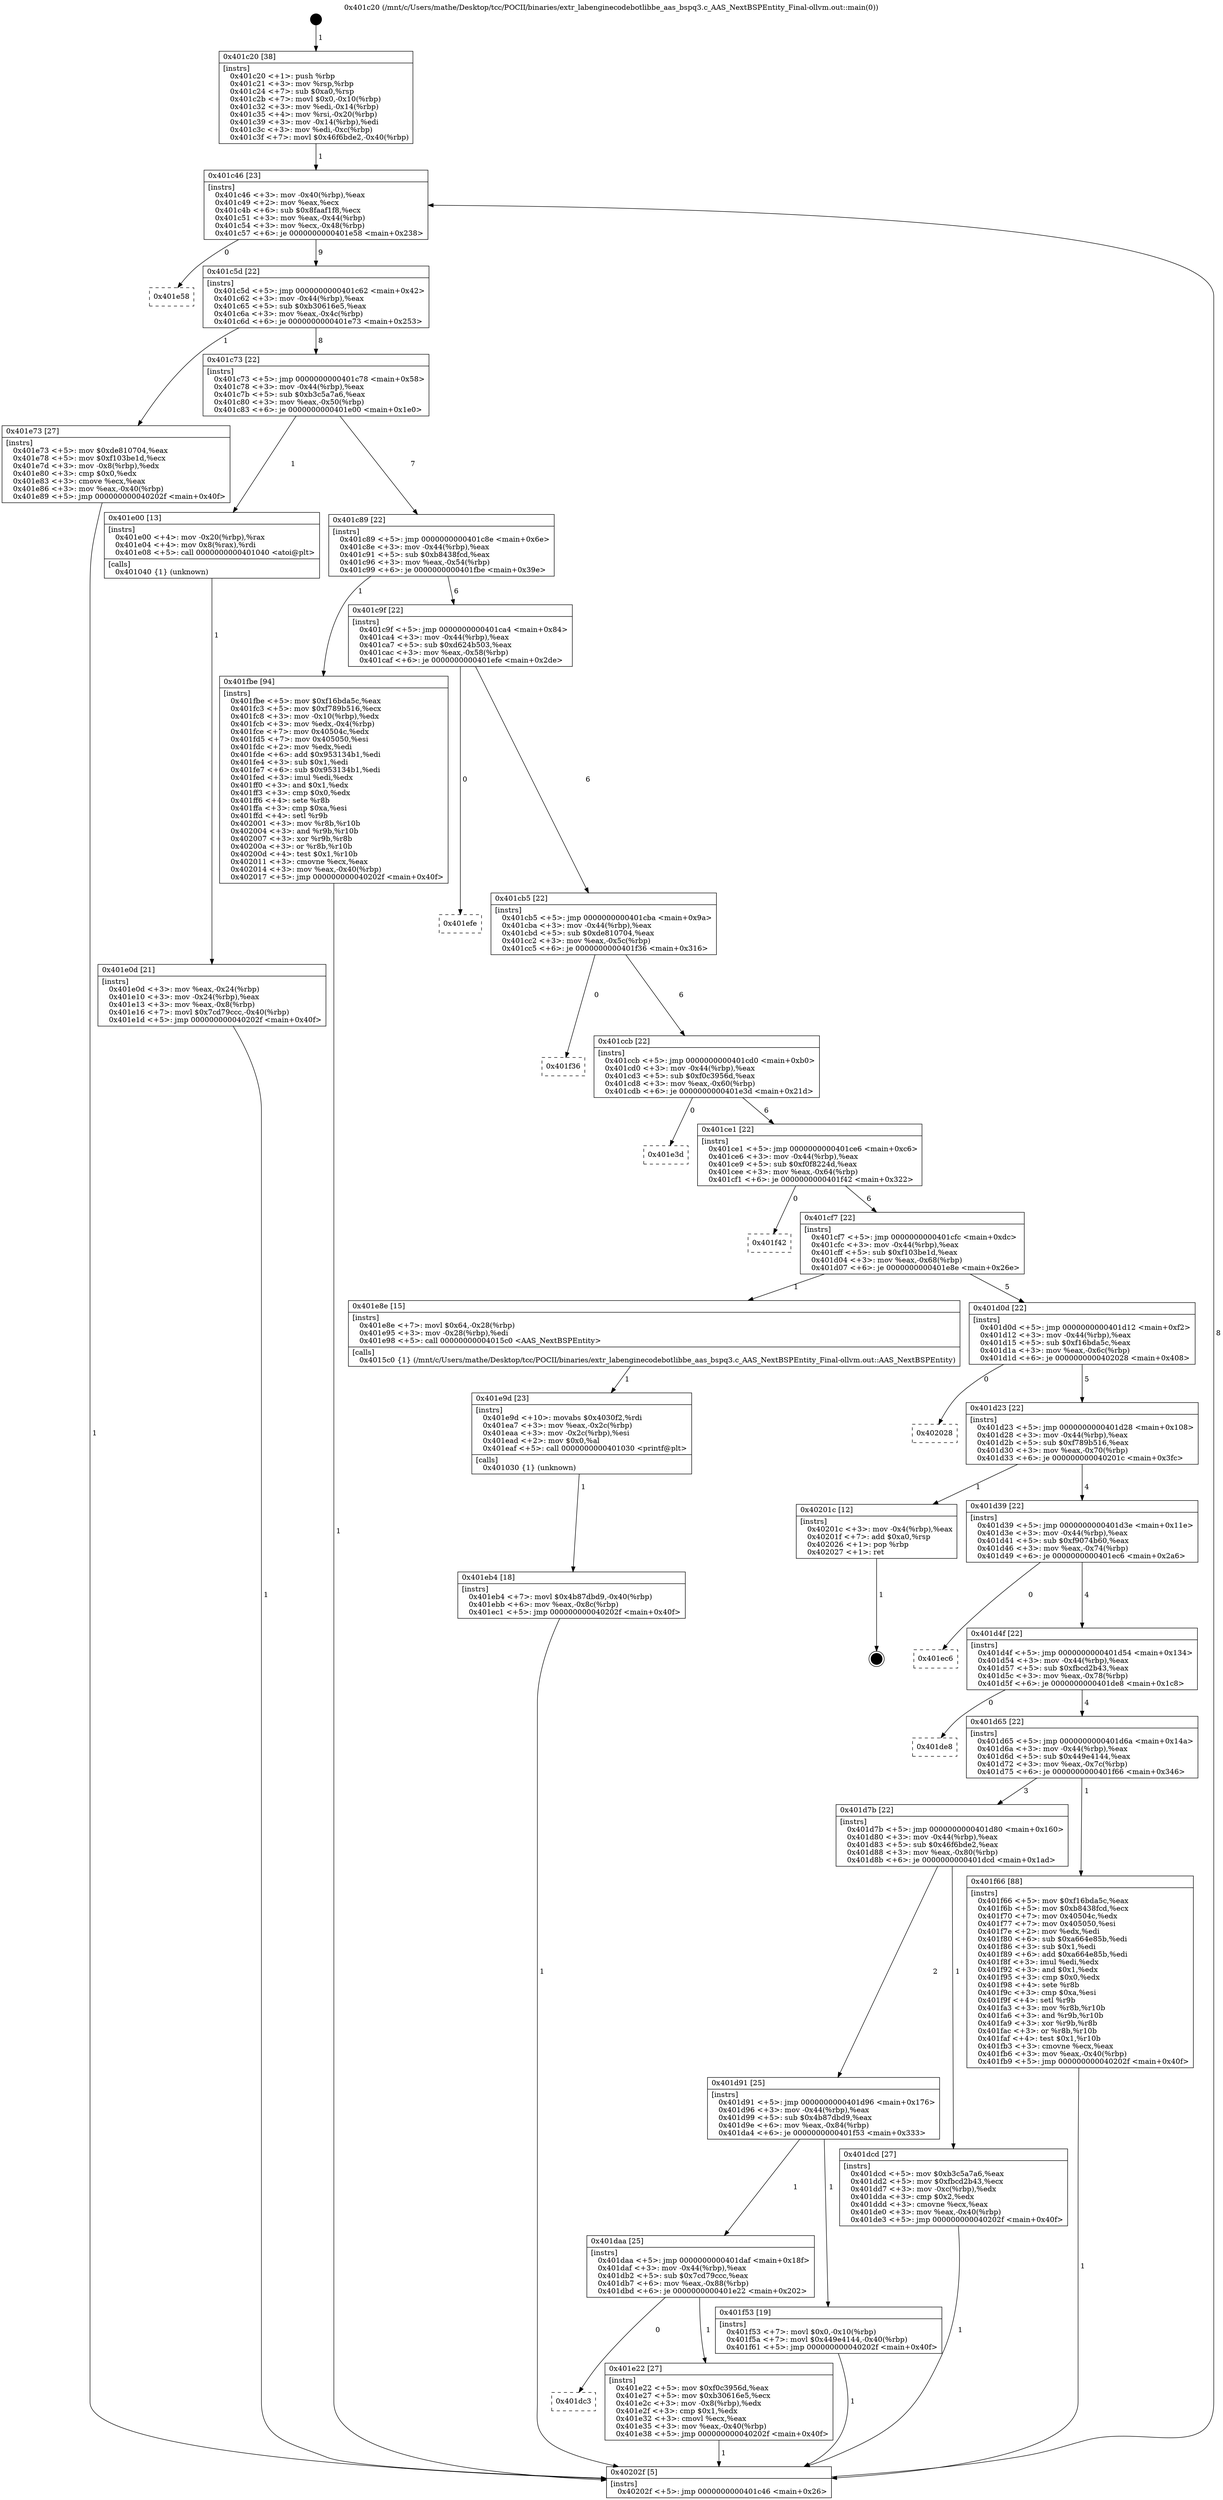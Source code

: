 digraph "0x401c20" {
  label = "0x401c20 (/mnt/c/Users/mathe/Desktop/tcc/POCII/binaries/extr_labenginecodebotlibbe_aas_bspq3.c_AAS_NextBSPEntity_Final-ollvm.out::main(0))"
  labelloc = "t"
  node[shape=record]

  Entry [label="",width=0.3,height=0.3,shape=circle,fillcolor=black,style=filled]
  "0x401c46" [label="{
     0x401c46 [23]\l
     | [instrs]\l
     &nbsp;&nbsp;0x401c46 \<+3\>: mov -0x40(%rbp),%eax\l
     &nbsp;&nbsp;0x401c49 \<+2\>: mov %eax,%ecx\l
     &nbsp;&nbsp;0x401c4b \<+6\>: sub $0x8faaf1f8,%ecx\l
     &nbsp;&nbsp;0x401c51 \<+3\>: mov %eax,-0x44(%rbp)\l
     &nbsp;&nbsp;0x401c54 \<+3\>: mov %ecx,-0x48(%rbp)\l
     &nbsp;&nbsp;0x401c57 \<+6\>: je 0000000000401e58 \<main+0x238\>\l
  }"]
  "0x401e58" [label="{
     0x401e58\l
  }", style=dashed]
  "0x401c5d" [label="{
     0x401c5d [22]\l
     | [instrs]\l
     &nbsp;&nbsp;0x401c5d \<+5\>: jmp 0000000000401c62 \<main+0x42\>\l
     &nbsp;&nbsp;0x401c62 \<+3\>: mov -0x44(%rbp),%eax\l
     &nbsp;&nbsp;0x401c65 \<+5\>: sub $0xb30616e5,%eax\l
     &nbsp;&nbsp;0x401c6a \<+3\>: mov %eax,-0x4c(%rbp)\l
     &nbsp;&nbsp;0x401c6d \<+6\>: je 0000000000401e73 \<main+0x253\>\l
  }"]
  Exit [label="",width=0.3,height=0.3,shape=circle,fillcolor=black,style=filled,peripheries=2]
  "0x401e73" [label="{
     0x401e73 [27]\l
     | [instrs]\l
     &nbsp;&nbsp;0x401e73 \<+5\>: mov $0xde810704,%eax\l
     &nbsp;&nbsp;0x401e78 \<+5\>: mov $0xf103be1d,%ecx\l
     &nbsp;&nbsp;0x401e7d \<+3\>: mov -0x8(%rbp),%edx\l
     &nbsp;&nbsp;0x401e80 \<+3\>: cmp $0x0,%edx\l
     &nbsp;&nbsp;0x401e83 \<+3\>: cmove %ecx,%eax\l
     &nbsp;&nbsp;0x401e86 \<+3\>: mov %eax,-0x40(%rbp)\l
     &nbsp;&nbsp;0x401e89 \<+5\>: jmp 000000000040202f \<main+0x40f\>\l
  }"]
  "0x401c73" [label="{
     0x401c73 [22]\l
     | [instrs]\l
     &nbsp;&nbsp;0x401c73 \<+5\>: jmp 0000000000401c78 \<main+0x58\>\l
     &nbsp;&nbsp;0x401c78 \<+3\>: mov -0x44(%rbp),%eax\l
     &nbsp;&nbsp;0x401c7b \<+5\>: sub $0xb3c5a7a6,%eax\l
     &nbsp;&nbsp;0x401c80 \<+3\>: mov %eax,-0x50(%rbp)\l
     &nbsp;&nbsp;0x401c83 \<+6\>: je 0000000000401e00 \<main+0x1e0\>\l
  }"]
  "0x401eb4" [label="{
     0x401eb4 [18]\l
     | [instrs]\l
     &nbsp;&nbsp;0x401eb4 \<+7\>: movl $0x4b87dbd9,-0x40(%rbp)\l
     &nbsp;&nbsp;0x401ebb \<+6\>: mov %eax,-0x8c(%rbp)\l
     &nbsp;&nbsp;0x401ec1 \<+5\>: jmp 000000000040202f \<main+0x40f\>\l
  }"]
  "0x401e00" [label="{
     0x401e00 [13]\l
     | [instrs]\l
     &nbsp;&nbsp;0x401e00 \<+4\>: mov -0x20(%rbp),%rax\l
     &nbsp;&nbsp;0x401e04 \<+4\>: mov 0x8(%rax),%rdi\l
     &nbsp;&nbsp;0x401e08 \<+5\>: call 0000000000401040 \<atoi@plt\>\l
     | [calls]\l
     &nbsp;&nbsp;0x401040 \{1\} (unknown)\l
  }"]
  "0x401c89" [label="{
     0x401c89 [22]\l
     | [instrs]\l
     &nbsp;&nbsp;0x401c89 \<+5\>: jmp 0000000000401c8e \<main+0x6e\>\l
     &nbsp;&nbsp;0x401c8e \<+3\>: mov -0x44(%rbp),%eax\l
     &nbsp;&nbsp;0x401c91 \<+5\>: sub $0xb8438fcd,%eax\l
     &nbsp;&nbsp;0x401c96 \<+3\>: mov %eax,-0x54(%rbp)\l
     &nbsp;&nbsp;0x401c99 \<+6\>: je 0000000000401fbe \<main+0x39e\>\l
  }"]
  "0x401e9d" [label="{
     0x401e9d [23]\l
     | [instrs]\l
     &nbsp;&nbsp;0x401e9d \<+10\>: movabs $0x4030f2,%rdi\l
     &nbsp;&nbsp;0x401ea7 \<+3\>: mov %eax,-0x2c(%rbp)\l
     &nbsp;&nbsp;0x401eaa \<+3\>: mov -0x2c(%rbp),%esi\l
     &nbsp;&nbsp;0x401ead \<+2\>: mov $0x0,%al\l
     &nbsp;&nbsp;0x401eaf \<+5\>: call 0000000000401030 \<printf@plt\>\l
     | [calls]\l
     &nbsp;&nbsp;0x401030 \{1\} (unknown)\l
  }"]
  "0x401fbe" [label="{
     0x401fbe [94]\l
     | [instrs]\l
     &nbsp;&nbsp;0x401fbe \<+5\>: mov $0xf16bda5c,%eax\l
     &nbsp;&nbsp;0x401fc3 \<+5\>: mov $0xf789b516,%ecx\l
     &nbsp;&nbsp;0x401fc8 \<+3\>: mov -0x10(%rbp),%edx\l
     &nbsp;&nbsp;0x401fcb \<+3\>: mov %edx,-0x4(%rbp)\l
     &nbsp;&nbsp;0x401fce \<+7\>: mov 0x40504c,%edx\l
     &nbsp;&nbsp;0x401fd5 \<+7\>: mov 0x405050,%esi\l
     &nbsp;&nbsp;0x401fdc \<+2\>: mov %edx,%edi\l
     &nbsp;&nbsp;0x401fde \<+6\>: add $0x953134b1,%edi\l
     &nbsp;&nbsp;0x401fe4 \<+3\>: sub $0x1,%edi\l
     &nbsp;&nbsp;0x401fe7 \<+6\>: sub $0x953134b1,%edi\l
     &nbsp;&nbsp;0x401fed \<+3\>: imul %edi,%edx\l
     &nbsp;&nbsp;0x401ff0 \<+3\>: and $0x1,%edx\l
     &nbsp;&nbsp;0x401ff3 \<+3\>: cmp $0x0,%edx\l
     &nbsp;&nbsp;0x401ff6 \<+4\>: sete %r8b\l
     &nbsp;&nbsp;0x401ffa \<+3\>: cmp $0xa,%esi\l
     &nbsp;&nbsp;0x401ffd \<+4\>: setl %r9b\l
     &nbsp;&nbsp;0x402001 \<+3\>: mov %r8b,%r10b\l
     &nbsp;&nbsp;0x402004 \<+3\>: and %r9b,%r10b\l
     &nbsp;&nbsp;0x402007 \<+3\>: xor %r9b,%r8b\l
     &nbsp;&nbsp;0x40200a \<+3\>: or %r8b,%r10b\l
     &nbsp;&nbsp;0x40200d \<+4\>: test $0x1,%r10b\l
     &nbsp;&nbsp;0x402011 \<+3\>: cmovne %ecx,%eax\l
     &nbsp;&nbsp;0x402014 \<+3\>: mov %eax,-0x40(%rbp)\l
     &nbsp;&nbsp;0x402017 \<+5\>: jmp 000000000040202f \<main+0x40f\>\l
  }"]
  "0x401c9f" [label="{
     0x401c9f [22]\l
     | [instrs]\l
     &nbsp;&nbsp;0x401c9f \<+5\>: jmp 0000000000401ca4 \<main+0x84\>\l
     &nbsp;&nbsp;0x401ca4 \<+3\>: mov -0x44(%rbp),%eax\l
     &nbsp;&nbsp;0x401ca7 \<+5\>: sub $0xd624b503,%eax\l
     &nbsp;&nbsp;0x401cac \<+3\>: mov %eax,-0x58(%rbp)\l
     &nbsp;&nbsp;0x401caf \<+6\>: je 0000000000401efe \<main+0x2de\>\l
  }"]
  "0x401dc3" [label="{
     0x401dc3\l
  }", style=dashed]
  "0x401efe" [label="{
     0x401efe\l
  }", style=dashed]
  "0x401cb5" [label="{
     0x401cb5 [22]\l
     | [instrs]\l
     &nbsp;&nbsp;0x401cb5 \<+5\>: jmp 0000000000401cba \<main+0x9a\>\l
     &nbsp;&nbsp;0x401cba \<+3\>: mov -0x44(%rbp),%eax\l
     &nbsp;&nbsp;0x401cbd \<+5\>: sub $0xde810704,%eax\l
     &nbsp;&nbsp;0x401cc2 \<+3\>: mov %eax,-0x5c(%rbp)\l
     &nbsp;&nbsp;0x401cc5 \<+6\>: je 0000000000401f36 \<main+0x316\>\l
  }"]
  "0x401e22" [label="{
     0x401e22 [27]\l
     | [instrs]\l
     &nbsp;&nbsp;0x401e22 \<+5\>: mov $0xf0c3956d,%eax\l
     &nbsp;&nbsp;0x401e27 \<+5\>: mov $0xb30616e5,%ecx\l
     &nbsp;&nbsp;0x401e2c \<+3\>: mov -0x8(%rbp),%edx\l
     &nbsp;&nbsp;0x401e2f \<+3\>: cmp $0x1,%edx\l
     &nbsp;&nbsp;0x401e32 \<+3\>: cmovl %ecx,%eax\l
     &nbsp;&nbsp;0x401e35 \<+3\>: mov %eax,-0x40(%rbp)\l
     &nbsp;&nbsp;0x401e38 \<+5\>: jmp 000000000040202f \<main+0x40f\>\l
  }"]
  "0x401f36" [label="{
     0x401f36\l
  }", style=dashed]
  "0x401ccb" [label="{
     0x401ccb [22]\l
     | [instrs]\l
     &nbsp;&nbsp;0x401ccb \<+5\>: jmp 0000000000401cd0 \<main+0xb0\>\l
     &nbsp;&nbsp;0x401cd0 \<+3\>: mov -0x44(%rbp),%eax\l
     &nbsp;&nbsp;0x401cd3 \<+5\>: sub $0xf0c3956d,%eax\l
     &nbsp;&nbsp;0x401cd8 \<+3\>: mov %eax,-0x60(%rbp)\l
     &nbsp;&nbsp;0x401cdb \<+6\>: je 0000000000401e3d \<main+0x21d\>\l
  }"]
  "0x401daa" [label="{
     0x401daa [25]\l
     | [instrs]\l
     &nbsp;&nbsp;0x401daa \<+5\>: jmp 0000000000401daf \<main+0x18f\>\l
     &nbsp;&nbsp;0x401daf \<+3\>: mov -0x44(%rbp),%eax\l
     &nbsp;&nbsp;0x401db2 \<+5\>: sub $0x7cd79ccc,%eax\l
     &nbsp;&nbsp;0x401db7 \<+6\>: mov %eax,-0x88(%rbp)\l
     &nbsp;&nbsp;0x401dbd \<+6\>: je 0000000000401e22 \<main+0x202\>\l
  }"]
  "0x401e3d" [label="{
     0x401e3d\l
  }", style=dashed]
  "0x401ce1" [label="{
     0x401ce1 [22]\l
     | [instrs]\l
     &nbsp;&nbsp;0x401ce1 \<+5\>: jmp 0000000000401ce6 \<main+0xc6\>\l
     &nbsp;&nbsp;0x401ce6 \<+3\>: mov -0x44(%rbp),%eax\l
     &nbsp;&nbsp;0x401ce9 \<+5\>: sub $0xf0f8224d,%eax\l
     &nbsp;&nbsp;0x401cee \<+3\>: mov %eax,-0x64(%rbp)\l
     &nbsp;&nbsp;0x401cf1 \<+6\>: je 0000000000401f42 \<main+0x322\>\l
  }"]
  "0x401f53" [label="{
     0x401f53 [19]\l
     | [instrs]\l
     &nbsp;&nbsp;0x401f53 \<+7\>: movl $0x0,-0x10(%rbp)\l
     &nbsp;&nbsp;0x401f5a \<+7\>: movl $0x449e4144,-0x40(%rbp)\l
     &nbsp;&nbsp;0x401f61 \<+5\>: jmp 000000000040202f \<main+0x40f\>\l
  }"]
  "0x401f42" [label="{
     0x401f42\l
  }", style=dashed]
  "0x401cf7" [label="{
     0x401cf7 [22]\l
     | [instrs]\l
     &nbsp;&nbsp;0x401cf7 \<+5\>: jmp 0000000000401cfc \<main+0xdc\>\l
     &nbsp;&nbsp;0x401cfc \<+3\>: mov -0x44(%rbp),%eax\l
     &nbsp;&nbsp;0x401cff \<+5\>: sub $0xf103be1d,%eax\l
     &nbsp;&nbsp;0x401d04 \<+3\>: mov %eax,-0x68(%rbp)\l
     &nbsp;&nbsp;0x401d07 \<+6\>: je 0000000000401e8e \<main+0x26e\>\l
  }"]
  "0x401e0d" [label="{
     0x401e0d [21]\l
     | [instrs]\l
     &nbsp;&nbsp;0x401e0d \<+3\>: mov %eax,-0x24(%rbp)\l
     &nbsp;&nbsp;0x401e10 \<+3\>: mov -0x24(%rbp),%eax\l
     &nbsp;&nbsp;0x401e13 \<+3\>: mov %eax,-0x8(%rbp)\l
     &nbsp;&nbsp;0x401e16 \<+7\>: movl $0x7cd79ccc,-0x40(%rbp)\l
     &nbsp;&nbsp;0x401e1d \<+5\>: jmp 000000000040202f \<main+0x40f\>\l
  }"]
  "0x401e8e" [label="{
     0x401e8e [15]\l
     | [instrs]\l
     &nbsp;&nbsp;0x401e8e \<+7\>: movl $0x64,-0x28(%rbp)\l
     &nbsp;&nbsp;0x401e95 \<+3\>: mov -0x28(%rbp),%edi\l
     &nbsp;&nbsp;0x401e98 \<+5\>: call 00000000004015c0 \<AAS_NextBSPEntity\>\l
     | [calls]\l
     &nbsp;&nbsp;0x4015c0 \{1\} (/mnt/c/Users/mathe/Desktop/tcc/POCII/binaries/extr_labenginecodebotlibbe_aas_bspq3.c_AAS_NextBSPEntity_Final-ollvm.out::AAS_NextBSPEntity)\l
  }"]
  "0x401d0d" [label="{
     0x401d0d [22]\l
     | [instrs]\l
     &nbsp;&nbsp;0x401d0d \<+5\>: jmp 0000000000401d12 \<main+0xf2\>\l
     &nbsp;&nbsp;0x401d12 \<+3\>: mov -0x44(%rbp),%eax\l
     &nbsp;&nbsp;0x401d15 \<+5\>: sub $0xf16bda5c,%eax\l
     &nbsp;&nbsp;0x401d1a \<+3\>: mov %eax,-0x6c(%rbp)\l
     &nbsp;&nbsp;0x401d1d \<+6\>: je 0000000000402028 \<main+0x408\>\l
  }"]
  "0x401c20" [label="{
     0x401c20 [38]\l
     | [instrs]\l
     &nbsp;&nbsp;0x401c20 \<+1\>: push %rbp\l
     &nbsp;&nbsp;0x401c21 \<+3\>: mov %rsp,%rbp\l
     &nbsp;&nbsp;0x401c24 \<+7\>: sub $0xa0,%rsp\l
     &nbsp;&nbsp;0x401c2b \<+7\>: movl $0x0,-0x10(%rbp)\l
     &nbsp;&nbsp;0x401c32 \<+3\>: mov %edi,-0x14(%rbp)\l
     &nbsp;&nbsp;0x401c35 \<+4\>: mov %rsi,-0x20(%rbp)\l
     &nbsp;&nbsp;0x401c39 \<+3\>: mov -0x14(%rbp),%edi\l
     &nbsp;&nbsp;0x401c3c \<+3\>: mov %edi,-0xc(%rbp)\l
     &nbsp;&nbsp;0x401c3f \<+7\>: movl $0x46f6bde2,-0x40(%rbp)\l
  }"]
  "0x402028" [label="{
     0x402028\l
  }", style=dashed]
  "0x401d23" [label="{
     0x401d23 [22]\l
     | [instrs]\l
     &nbsp;&nbsp;0x401d23 \<+5\>: jmp 0000000000401d28 \<main+0x108\>\l
     &nbsp;&nbsp;0x401d28 \<+3\>: mov -0x44(%rbp),%eax\l
     &nbsp;&nbsp;0x401d2b \<+5\>: sub $0xf789b516,%eax\l
     &nbsp;&nbsp;0x401d30 \<+3\>: mov %eax,-0x70(%rbp)\l
     &nbsp;&nbsp;0x401d33 \<+6\>: je 000000000040201c \<main+0x3fc\>\l
  }"]
  "0x40202f" [label="{
     0x40202f [5]\l
     | [instrs]\l
     &nbsp;&nbsp;0x40202f \<+5\>: jmp 0000000000401c46 \<main+0x26\>\l
  }"]
  "0x40201c" [label="{
     0x40201c [12]\l
     | [instrs]\l
     &nbsp;&nbsp;0x40201c \<+3\>: mov -0x4(%rbp),%eax\l
     &nbsp;&nbsp;0x40201f \<+7\>: add $0xa0,%rsp\l
     &nbsp;&nbsp;0x402026 \<+1\>: pop %rbp\l
     &nbsp;&nbsp;0x402027 \<+1\>: ret\l
  }"]
  "0x401d39" [label="{
     0x401d39 [22]\l
     | [instrs]\l
     &nbsp;&nbsp;0x401d39 \<+5\>: jmp 0000000000401d3e \<main+0x11e\>\l
     &nbsp;&nbsp;0x401d3e \<+3\>: mov -0x44(%rbp),%eax\l
     &nbsp;&nbsp;0x401d41 \<+5\>: sub $0xf9074b60,%eax\l
     &nbsp;&nbsp;0x401d46 \<+3\>: mov %eax,-0x74(%rbp)\l
     &nbsp;&nbsp;0x401d49 \<+6\>: je 0000000000401ec6 \<main+0x2a6\>\l
  }"]
  "0x401d91" [label="{
     0x401d91 [25]\l
     | [instrs]\l
     &nbsp;&nbsp;0x401d91 \<+5\>: jmp 0000000000401d96 \<main+0x176\>\l
     &nbsp;&nbsp;0x401d96 \<+3\>: mov -0x44(%rbp),%eax\l
     &nbsp;&nbsp;0x401d99 \<+5\>: sub $0x4b87dbd9,%eax\l
     &nbsp;&nbsp;0x401d9e \<+6\>: mov %eax,-0x84(%rbp)\l
     &nbsp;&nbsp;0x401da4 \<+6\>: je 0000000000401f53 \<main+0x333\>\l
  }"]
  "0x401ec6" [label="{
     0x401ec6\l
  }", style=dashed]
  "0x401d4f" [label="{
     0x401d4f [22]\l
     | [instrs]\l
     &nbsp;&nbsp;0x401d4f \<+5\>: jmp 0000000000401d54 \<main+0x134\>\l
     &nbsp;&nbsp;0x401d54 \<+3\>: mov -0x44(%rbp),%eax\l
     &nbsp;&nbsp;0x401d57 \<+5\>: sub $0xfbcd2b43,%eax\l
     &nbsp;&nbsp;0x401d5c \<+3\>: mov %eax,-0x78(%rbp)\l
     &nbsp;&nbsp;0x401d5f \<+6\>: je 0000000000401de8 \<main+0x1c8\>\l
  }"]
  "0x401dcd" [label="{
     0x401dcd [27]\l
     | [instrs]\l
     &nbsp;&nbsp;0x401dcd \<+5\>: mov $0xb3c5a7a6,%eax\l
     &nbsp;&nbsp;0x401dd2 \<+5\>: mov $0xfbcd2b43,%ecx\l
     &nbsp;&nbsp;0x401dd7 \<+3\>: mov -0xc(%rbp),%edx\l
     &nbsp;&nbsp;0x401dda \<+3\>: cmp $0x2,%edx\l
     &nbsp;&nbsp;0x401ddd \<+3\>: cmovne %ecx,%eax\l
     &nbsp;&nbsp;0x401de0 \<+3\>: mov %eax,-0x40(%rbp)\l
     &nbsp;&nbsp;0x401de3 \<+5\>: jmp 000000000040202f \<main+0x40f\>\l
  }"]
  "0x401de8" [label="{
     0x401de8\l
  }", style=dashed]
  "0x401d65" [label="{
     0x401d65 [22]\l
     | [instrs]\l
     &nbsp;&nbsp;0x401d65 \<+5\>: jmp 0000000000401d6a \<main+0x14a\>\l
     &nbsp;&nbsp;0x401d6a \<+3\>: mov -0x44(%rbp),%eax\l
     &nbsp;&nbsp;0x401d6d \<+5\>: sub $0x449e4144,%eax\l
     &nbsp;&nbsp;0x401d72 \<+3\>: mov %eax,-0x7c(%rbp)\l
     &nbsp;&nbsp;0x401d75 \<+6\>: je 0000000000401f66 \<main+0x346\>\l
  }"]
  "0x401d7b" [label="{
     0x401d7b [22]\l
     | [instrs]\l
     &nbsp;&nbsp;0x401d7b \<+5\>: jmp 0000000000401d80 \<main+0x160\>\l
     &nbsp;&nbsp;0x401d80 \<+3\>: mov -0x44(%rbp),%eax\l
     &nbsp;&nbsp;0x401d83 \<+5\>: sub $0x46f6bde2,%eax\l
     &nbsp;&nbsp;0x401d88 \<+3\>: mov %eax,-0x80(%rbp)\l
     &nbsp;&nbsp;0x401d8b \<+6\>: je 0000000000401dcd \<main+0x1ad\>\l
  }"]
  "0x401f66" [label="{
     0x401f66 [88]\l
     | [instrs]\l
     &nbsp;&nbsp;0x401f66 \<+5\>: mov $0xf16bda5c,%eax\l
     &nbsp;&nbsp;0x401f6b \<+5\>: mov $0xb8438fcd,%ecx\l
     &nbsp;&nbsp;0x401f70 \<+7\>: mov 0x40504c,%edx\l
     &nbsp;&nbsp;0x401f77 \<+7\>: mov 0x405050,%esi\l
     &nbsp;&nbsp;0x401f7e \<+2\>: mov %edx,%edi\l
     &nbsp;&nbsp;0x401f80 \<+6\>: sub $0xa664e85b,%edi\l
     &nbsp;&nbsp;0x401f86 \<+3\>: sub $0x1,%edi\l
     &nbsp;&nbsp;0x401f89 \<+6\>: add $0xa664e85b,%edi\l
     &nbsp;&nbsp;0x401f8f \<+3\>: imul %edi,%edx\l
     &nbsp;&nbsp;0x401f92 \<+3\>: and $0x1,%edx\l
     &nbsp;&nbsp;0x401f95 \<+3\>: cmp $0x0,%edx\l
     &nbsp;&nbsp;0x401f98 \<+4\>: sete %r8b\l
     &nbsp;&nbsp;0x401f9c \<+3\>: cmp $0xa,%esi\l
     &nbsp;&nbsp;0x401f9f \<+4\>: setl %r9b\l
     &nbsp;&nbsp;0x401fa3 \<+3\>: mov %r8b,%r10b\l
     &nbsp;&nbsp;0x401fa6 \<+3\>: and %r9b,%r10b\l
     &nbsp;&nbsp;0x401fa9 \<+3\>: xor %r9b,%r8b\l
     &nbsp;&nbsp;0x401fac \<+3\>: or %r8b,%r10b\l
     &nbsp;&nbsp;0x401faf \<+4\>: test $0x1,%r10b\l
     &nbsp;&nbsp;0x401fb3 \<+3\>: cmovne %ecx,%eax\l
     &nbsp;&nbsp;0x401fb6 \<+3\>: mov %eax,-0x40(%rbp)\l
     &nbsp;&nbsp;0x401fb9 \<+5\>: jmp 000000000040202f \<main+0x40f\>\l
  }"]
  Entry -> "0x401c20" [label=" 1"]
  "0x401c46" -> "0x401e58" [label=" 0"]
  "0x401c46" -> "0x401c5d" [label=" 9"]
  "0x40201c" -> Exit [label=" 1"]
  "0x401c5d" -> "0x401e73" [label=" 1"]
  "0x401c5d" -> "0x401c73" [label=" 8"]
  "0x401fbe" -> "0x40202f" [label=" 1"]
  "0x401c73" -> "0x401e00" [label=" 1"]
  "0x401c73" -> "0x401c89" [label=" 7"]
  "0x401f66" -> "0x40202f" [label=" 1"]
  "0x401c89" -> "0x401fbe" [label=" 1"]
  "0x401c89" -> "0x401c9f" [label=" 6"]
  "0x401f53" -> "0x40202f" [label=" 1"]
  "0x401c9f" -> "0x401efe" [label=" 0"]
  "0x401c9f" -> "0x401cb5" [label=" 6"]
  "0x401eb4" -> "0x40202f" [label=" 1"]
  "0x401cb5" -> "0x401f36" [label=" 0"]
  "0x401cb5" -> "0x401ccb" [label=" 6"]
  "0x401e9d" -> "0x401eb4" [label=" 1"]
  "0x401ccb" -> "0x401e3d" [label=" 0"]
  "0x401ccb" -> "0x401ce1" [label=" 6"]
  "0x401e73" -> "0x40202f" [label=" 1"]
  "0x401ce1" -> "0x401f42" [label=" 0"]
  "0x401ce1" -> "0x401cf7" [label=" 6"]
  "0x401e22" -> "0x40202f" [label=" 1"]
  "0x401cf7" -> "0x401e8e" [label=" 1"]
  "0x401cf7" -> "0x401d0d" [label=" 5"]
  "0x401daa" -> "0x401e22" [label=" 1"]
  "0x401d0d" -> "0x402028" [label=" 0"]
  "0x401d0d" -> "0x401d23" [label=" 5"]
  "0x401e8e" -> "0x401e9d" [label=" 1"]
  "0x401d23" -> "0x40201c" [label=" 1"]
  "0x401d23" -> "0x401d39" [label=" 4"]
  "0x401d91" -> "0x401daa" [label=" 1"]
  "0x401d39" -> "0x401ec6" [label=" 0"]
  "0x401d39" -> "0x401d4f" [label=" 4"]
  "0x401d91" -> "0x401f53" [label=" 1"]
  "0x401d4f" -> "0x401de8" [label=" 0"]
  "0x401d4f" -> "0x401d65" [label=" 4"]
  "0x401daa" -> "0x401dc3" [label=" 0"]
  "0x401d65" -> "0x401f66" [label=" 1"]
  "0x401d65" -> "0x401d7b" [label=" 3"]
  "0x401e0d" -> "0x40202f" [label=" 1"]
  "0x401d7b" -> "0x401dcd" [label=" 1"]
  "0x401d7b" -> "0x401d91" [label=" 2"]
  "0x401dcd" -> "0x40202f" [label=" 1"]
  "0x401c20" -> "0x401c46" [label=" 1"]
  "0x40202f" -> "0x401c46" [label=" 8"]
  "0x401e00" -> "0x401e0d" [label=" 1"]
}
